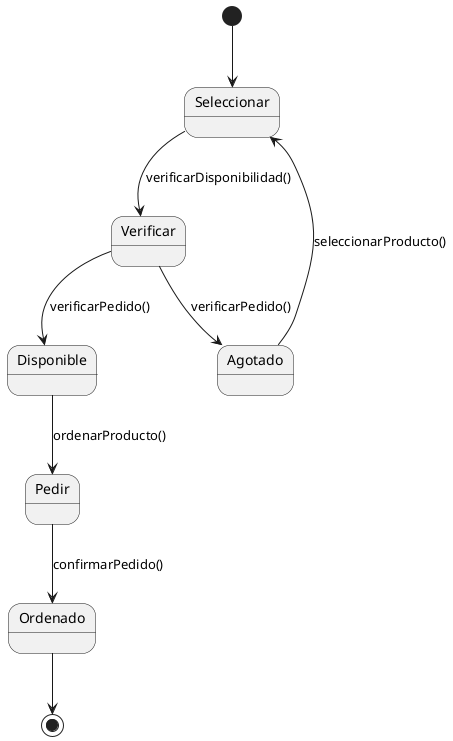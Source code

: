 @startuml

[*] --> Seleccionar
Seleccionar --> Verificar : verificarDisponibilidad()
Verificar --> Disponible : verificarPedido()
Verificar --> Agotado : verificarPedido()
Agotado --> Seleccionar : seleccionarProducto()
Disponible --> Pedir : ordenarProducto()
Pedir --> Ordenado : confirmarPedido()
Ordenado--> [*]

@enduml